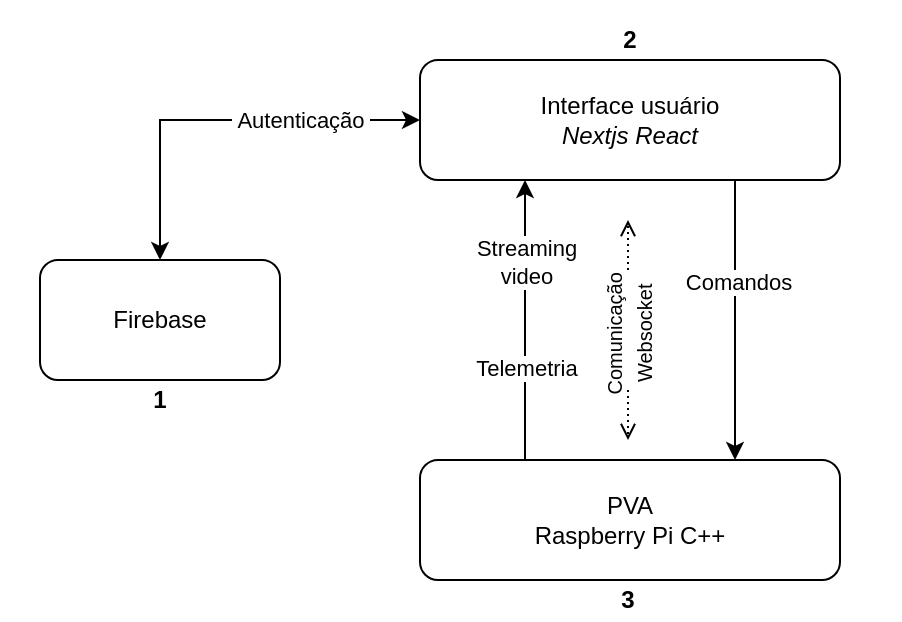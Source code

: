 <mxfile version="26.0.11" pages="3">
  <diagram id="1tgqX4hZ-PolpzfSaCF1" name="ComunicacaoPVA-InterfaceUusario">
    <mxGraphModel dx="928" dy="505" grid="1" gridSize="10" guides="1" tooltips="1" connect="1" arrows="1" fold="1" page="1" pageScale="1" pageWidth="827" pageHeight="1169" math="0" shadow="0">
      <root>
        <mxCell id="0" />
        <mxCell id="1" parent="0" />
        <mxCell id="Jp5DFwsuFn2re6XSNV30-1" value="" style="rounded=0;whiteSpace=wrap;html=1;movable=1;resizable=1;rotatable=1;deletable=1;editable=1;locked=0;connectable=1;strokeColor=none;" vertex="1" parent="1">
          <mxGeometry x="70" y="290" width="450" height="310" as="geometry" />
        </mxCell>
        <mxCell id="Jp5DFwsuFn2re6XSNV30-2" style="edgeStyle=orthogonalEdgeStyle;rounded=0;orthogonalLoop=1;jettySize=auto;html=1;entryX=0.25;entryY=1;entryDx=0;entryDy=0;exitX=0.25;exitY=0;exitDx=0;exitDy=0;" edge="1" parent="1" source="Jp5DFwsuFn2re6XSNV30-6" target="Jp5DFwsuFn2re6XSNV30-11">
          <mxGeometry relative="1" as="geometry">
            <mxPoint x="340" y="400" as="targetPoint" />
          </mxGeometry>
        </mxCell>
        <mxCell id="Jp5DFwsuFn2re6XSNV30-3" value="Telemetria" style="edgeLabel;html=1;align=center;verticalAlign=middle;resizable=0;points=[];" vertex="1" connectable="0" parent="Jp5DFwsuFn2re6XSNV30-2">
          <mxGeometry x="-0.07" y="1" relative="1" as="geometry">
            <mxPoint x="1" y="19" as="offset" />
          </mxGeometry>
        </mxCell>
        <mxCell id="Jp5DFwsuFn2re6XSNV30-21" value="Streaming&lt;div&gt;video&lt;/div&gt;" style="edgeLabel;html=1;align=center;verticalAlign=middle;resizable=0;points=[];" vertex="1" connectable="0" parent="Jp5DFwsuFn2re6XSNV30-2">
          <mxGeometry x="0.411" relative="1" as="geometry">
            <mxPoint as="offset" />
          </mxGeometry>
        </mxCell>
        <mxCell id="Jp5DFwsuFn2re6XSNV30-6" value="PVA&lt;div&gt;Raspberry Pi C++&lt;/div&gt;" style="rounded=1;whiteSpace=wrap;html=1;" vertex="1" parent="1">
          <mxGeometry x="280" y="520" width="210" height="60" as="geometry" />
        </mxCell>
        <mxCell id="Jp5DFwsuFn2re6XSNV30-7" style="edgeStyle=orthogonalEdgeStyle;rounded=0;orthogonalLoop=1;jettySize=auto;html=1;startArrow=classic;startFill=1;" edge="1" parent="1" source="Jp5DFwsuFn2re6XSNV30-11" target="Jp5DFwsuFn2re6XSNV30-12">
          <mxGeometry relative="1" as="geometry" />
        </mxCell>
        <mxCell id="Jp5DFwsuFn2re6XSNV30-8" value="&amp;nbsp;Autenticação&amp;nbsp;" style="edgeLabel;html=1;align=center;verticalAlign=middle;resizable=0;points=[];" vertex="1" connectable="0" parent="Jp5DFwsuFn2re6XSNV30-7">
          <mxGeometry x="-0.08" y="2" relative="1" as="geometry">
            <mxPoint x="32" y="-2" as="offset" />
          </mxGeometry>
        </mxCell>
        <mxCell id="Jp5DFwsuFn2re6XSNV30-11" value="Interface usuário&lt;div&gt;&lt;i&gt;Nextjs React&lt;/i&gt;&lt;/div&gt;" style="rounded=1;whiteSpace=wrap;html=1;" vertex="1" parent="1">
          <mxGeometry x="280" y="320" width="210" height="60" as="geometry" />
        </mxCell>
        <mxCell id="Jp5DFwsuFn2re6XSNV30-12" value="Firebase" style="rounded=1;whiteSpace=wrap;html=1;" vertex="1" parent="1">
          <mxGeometry x="90" y="420" width="120" height="60" as="geometry" />
        </mxCell>
        <mxCell id="Jp5DFwsuFn2re6XSNV30-15" style="edgeStyle=orthogonalEdgeStyle;rounded=0;orthogonalLoop=1;jettySize=auto;html=1;exitX=0.75;exitY=1;exitDx=0;exitDy=0;entryX=0.75;entryY=0;entryDx=0;entryDy=0;" edge="1" parent="1" source="Jp5DFwsuFn2re6XSNV30-11" target="Jp5DFwsuFn2re6XSNV30-6">
          <mxGeometry relative="1" as="geometry">
            <mxPoint x="400" y="400" as="sourcePoint" />
          </mxGeometry>
        </mxCell>
        <mxCell id="Jp5DFwsuFn2re6XSNV30-16" value="Comandos" style="edgeLabel;html=1;align=center;verticalAlign=middle;resizable=0;points=[];" vertex="1" connectable="0" parent="Jp5DFwsuFn2re6XSNV30-15">
          <mxGeometry x="-0.182" y="1" relative="1" as="geometry">
            <mxPoint y="-7" as="offset" />
          </mxGeometry>
        </mxCell>
        <mxCell id="Jp5DFwsuFn2re6XSNV30-26" style="edgeStyle=orthogonalEdgeStyle;rounded=0;orthogonalLoop=1;jettySize=auto;html=1;dashed=1;dashPattern=1 2;endArrow=open;endFill=0;" edge="1" parent="1" source="Jp5DFwsuFn2re6XSNV30-23">
          <mxGeometry relative="1" as="geometry">
            <mxPoint x="384" y="400" as="targetPoint" />
          </mxGeometry>
        </mxCell>
        <mxCell id="Jp5DFwsuFn2re6XSNV30-27" style="edgeStyle=orthogonalEdgeStyle;rounded=0;orthogonalLoop=1;jettySize=auto;html=1;dashed=1;dashPattern=1 2;endArrow=open;endFill=0;" edge="1" parent="1" source="Jp5DFwsuFn2re6XSNV30-23">
          <mxGeometry relative="1" as="geometry">
            <mxPoint x="384" y="510" as="targetPoint" />
          </mxGeometry>
        </mxCell>
        <mxCell id="Jp5DFwsuFn2re6XSNV30-23" value="&lt;font style=&quot;font-size: 10px;&quot;&gt;Comunicação&lt;/font&gt;&amp;nbsp;&lt;div&gt;&lt;font style=&quot;font-size: 10px;&quot;&gt;Websocket&amp;nbsp;&lt;/font&gt;&lt;/div&gt;" style="text;html=1;align=center;verticalAlign=middle;whiteSpace=wrap;rounded=0;rotation=-90;" vertex="1" parent="1">
          <mxGeometry x="354" y="440" width="60" height="30" as="geometry" />
        </mxCell>
        <mxCell id="Oz_--zToLza9zPDd5PEf-1" value="&lt;b&gt;1&lt;/b&gt;" style="text;html=1;align=center;verticalAlign=middle;whiteSpace=wrap;rounded=0;" vertex="1" parent="1">
          <mxGeometry x="120" y="480" width="60" height="20" as="geometry" />
        </mxCell>
        <mxCell id="Oz_--zToLza9zPDd5PEf-2" value="&lt;b&gt;2&lt;/b&gt;" style="text;html=1;align=center;verticalAlign=middle;whiteSpace=wrap;rounded=0;" vertex="1" parent="1">
          <mxGeometry x="355" y="300" width="60" height="20" as="geometry" />
        </mxCell>
        <mxCell id="Oz_--zToLza9zPDd5PEf-3" value="&lt;b&gt;3&lt;/b&gt;" style="text;html=1;align=center;verticalAlign=middle;whiteSpace=wrap;rounded=0;" vertex="1" parent="1">
          <mxGeometry x="354" y="580" width="60" height="20" as="geometry" />
        </mxCell>
      </root>
    </mxGraphModel>
  </diagram>
  <diagram name="Página-1" id="Jg6G9am9Oah_aFUclaVX">
    <mxGraphModel dx="819" dy="429" grid="1" gridSize="10" guides="1" tooltips="1" connect="1" arrows="1" fold="1" page="1" pageScale="1" pageWidth="827" pageHeight="1169" math="0" shadow="0">
      <root>
        <mxCell id="0" />
        <mxCell id="1" parent="0" />
        <mxCell id="ouleEc-4slRpzxf-Wm3e-22" value="" style="rounded=0;whiteSpace=wrap;html=1;" vertex="1" parent="1">
          <mxGeometry x="270" y="40" width="380" height="520" as="geometry" />
        </mxCell>
        <mxCell id="ouleEc-4slRpzxf-Wm3e-5" style="edgeStyle=orthogonalEdgeStyle;rounded=0;orthogonalLoop=1;jettySize=auto;html=1;entryX=0.25;entryY=1;entryDx=0;entryDy=0;exitX=0.25;exitY=0;exitDx=0;exitDy=0;" edge="1" parent="1" source="ouleEc-4slRpzxf-Wm3e-1" target="ouleEc-4slRpzxf-Wm3e-4">
          <mxGeometry relative="1" as="geometry" />
        </mxCell>
        <mxCell id="ouleEc-4slRpzxf-Wm3e-6" value="Telemetria" style="edgeLabel;html=1;align=center;verticalAlign=middle;resizable=0;points=[];" vertex="1" connectable="0" parent="ouleEc-4slRpzxf-Wm3e-5">
          <mxGeometry x="-0.07" y="1" relative="1" as="geometry">
            <mxPoint x="1" y="12" as="offset" />
          </mxGeometry>
        </mxCell>
        <mxCell id="ouleEc-4slRpzxf-Wm3e-17" style="edgeStyle=orthogonalEdgeStyle;rounded=0;orthogonalLoop=1;jettySize=auto;html=1;" edge="1" parent="1" source="ouleEc-4slRpzxf-Wm3e-1" target="ouleEc-4slRpzxf-Wm3e-16">
          <mxGeometry relative="1" as="geometry" />
        </mxCell>
        <mxCell id="ouleEc-4slRpzxf-Wm3e-19" value="Streaming&lt;div&gt;video&lt;/div&gt;" style="edgeLabel;html=1;align=center;verticalAlign=middle;resizable=0;points=[];" vertex="1" connectable="0" parent="ouleEc-4slRpzxf-Wm3e-17">
          <mxGeometry x="-0.199" relative="1" as="geometry">
            <mxPoint x="-38" as="offset" />
          </mxGeometry>
        </mxCell>
        <mxCell id="ouleEc-4slRpzxf-Wm3e-1" value="Carro" style="rounded=1;whiteSpace=wrap;html=1;" vertex="1" parent="1">
          <mxGeometry x="310" y="490" width="120" height="60" as="geometry" />
        </mxCell>
        <mxCell id="ouleEc-4slRpzxf-Wm3e-9" style="edgeStyle=orthogonalEdgeStyle;rounded=0;orthogonalLoop=1;jettySize=auto;html=1;startArrow=classic;startFill=1;" edge="1" parent="1" source="ouleEc-4slRpzxf-Wm3e-2" target="ouleEc-4slRpzxf-Wm3e-3">
          <mxGeometry relative="1" as="geometry" />
        </mxCell>
        <mxCell id="ouleEc-4slRpzxf-Wm3e-15" value="Auth&lt;div&gt;Dados&lt;/div&gt;" style="edgeLabel;html=1;align=center;verticalAlign=middle;resizable=0;points=[];" vertex="1" connectable="0" parent="ouleEc-4slRpzxf-Wm3e-9">
          <mxGeometry x="-0.08" y="2" relative="1" as="geometry">
            <mxPoint as="offset" />
          </mxGeometry>
        </mxCell>
        <mxCell id="ouleEc-4slRpzxf-Wm3e-10" style="edgeStyle=orthogonalEdgeStyle;rounded=0;orthogonalLoop=1;jettySize=auto;html=1;exitX=0.75;exitY=1;exitDx=0;exitDy=0;entryX=0.75;entryY=0;entryDx=0;entryDy=0;" edge="1" parent="1" source="ouleEc-4slRpzxf-Wm3e-2" target="ouleEc-4slRpzxf-Wm3e-4">
          <mxGeometry relative="1" as="geometry" />
        </mxCell>
        <mxCell id="ouleEc-4slRpzxf-Wm3e-11" value="Comandos" style="edgeLabel;html=1;align=center;verticalAlign=middle;resizable=0;points=[];" vertex="1" connectable="0" parent="ouleEc-4slRpzxf-Wm3e-10">
          <mxGeometry x="-0.266" y="1" relative="1" as="geometry">
            <mxPoint y="-3" as="offset" />
          </mxGeometry>
        </mxCell>
        <mxCell id="ouleEc-4slRpzxf-Wm3e-2" value="Interface usuário&lt;div&gt;&lt;i&gt;Nextjs React&lt;/i&gt;&lt;/div&gt;" style="rounded=1;whiteSpace=wrap;html=1;" vertex="1" parent="1">
          <mxGeometry x="310" y="190" width="120" height="60" as="geometry" />
        </mxCell>
        <mxCell id="ouleEc-4slRpzxf-Wm3e-3" value="Firebase" style="rounded=1;whiteSpace=wrap;html=1;" vertex="1" parent="1">
          <mxGeometry x="310" y="50" width="120" height="60" as="geometry" />
        </mxCell>
        <mxCell id="ouleEc-4slRpzxf-Wm3e-7" style="edgeStyle=orthogonalEdgeStyle;rounded=0;orthogonalLoop=1;jettySize=auto;html=1;entryX=0.25;entryY=1;entryDx=0;entryDy=0;exitX=0.25;exitY=0;exitDx=0;exitDy=0;" edge="1" parent="1" source="ouleEc-4slRpzxf-Wm3e-4" target="ouleEc-4slRpzxf-Wm3e-2">
          <mxGeometry relative="1" as="geometry">
            <Array as="points" />
          </mxGeometry>
        </mxCell>
        <mxCell id="ouleEc-4slRpzxf-Wm3e-8" value="Telemetria" style="edgeLabel;html=1;align=center;verticalAlign=middle;resizable=0;points=[];" vertex="1" connectable="0" parent="ouleEc-4slRpzxf-Wm3e-7">
          <mxGeometry x="0.056" y="-3" relative="1" as="geometry">
            <mxPoint y="18" as="offset" />
          </mxGeometry>
        </mxCell>
        <mxCell id="ouleEc-4slRpzxf-Wm3e-12" style="edgeStyle=orthogonalEdgeStyle;rounded=0;orthogonalLoop=1;jettySize=auto;html=1;exitX=0.75;exitY=1;exitDx=0;exitDy=0;entryX=0.75;entryY=0;entryDx=0;entryDy=0;" edge="1" parent="1" source="ouleEc-4slRpzxf-Wm3e-4" target="ouleEc-4slRpzxf-Wm3e-1">
          <mxGeometry relative="1" as="geometry" />
        </mxCell>
        <mxCell id="ouleEc-4slRpzxf-Wm3e-14" value="Comandos" style="edgeLabel;html=1;align=center;verticalAlign=middle;resizable=0;points=[];" vertex="1" connectable="0" parent="ouleEc-4slRpzxf-Wm3e-12">
          <mxGeometry x="-0.182" y="1" relative="1" as="geometry">
            <mxPoint y="-7" as="offset" />
          </mxGeometry>
        </mxCell>
        <mxCell id="ouleEc-4slRpzxf-Wm3e-4" value="Broker - MQTT" style="rounded=1;whiteSpace=wrap;html=1;" vertex="1" parent="1">
          <mxGeometry x="310" y="340" width="120" height="60" as="geometry" />
        </mxCell>
        <mxCell id="ouleEc-4slRpzxf-Wm3e-18" style="edgeStyle=orthogonalEdgeStyle;rounded=0;orthogonalLoop=1;jettySize=auto;html=1;entryX=1;entryY=0.5;entryDx=0;entryDy=0;" edge="1" parent="1" source="ouleEc-4slRpzxf-Wm3e-16" target="ouleEc-4slRpzxf-Wm3e-2">
          <mxGeometry relative="1" as="geometry">
            <Array as="points">
              <mxPoint x="570" y="220" />
            </Array>
          </mxGeometry>
        </mxCell>
        <mxCell id="ouleEc-4slRpzxf-Wm3e-20" value="Streaming&lt;div&gt;video&lt;/div&gt;" style="edgeLabel;html=1;align=center;verticalAlign=middle;resizable=0;points=[];" vertex="1" connectable="0" parent="ouleEc-4slRpzxf-Wm3e-18">
          <mxGeometry x="0.319" y="1" relative="1" as="geometry">
            <mxPoint x="-19" y="-1" as="offset" />
          </mxGeometry>
        </mxCell>
        <mxCell id="ouleEc-4slRpzxf-Wm3e-16" value="Servidor&amp;nbsp;WebRTC&lt;div&gt;&lt;span style=&quot;background-color: initial;&quot;&gt;&lt;i&gt;openVidu&lt;/i&gt;&lt;/span&gt;&lt;/div&gt;" style="rounded=1;whiteSpace=wrap;html=1;" vertex="1" parent="1">
          <mxGeometry x="520" y="340" width="120" height="60" as="geometry" />
        </mxCell>
      </root>
    </mxGraphModel>
  </diagram>
  <diagram id="f44mofIahSHFfrR-P584" name="navegacaoPVA">
    <mxGraphModel dx="1591" dy="866" grid="1" gridSize="10" guides="1" tooltips="1" connect="1" arrows="1" fold="1" page="1" pageScale="1" pageWidth="827" pageHeight="1169" math="0" shadow="0">
      <root>
        <mxCell id="0" />
        <mxCell id="1" parent="0" />
        <mxCell id="0y-mqmhjA7MGmj3pvRFm-1" value="" style="group" vertex="1" connectable="0" parent="1">
          <mxGeometry x="140" y="410" width="450" height="160" as="geometry" />
        </mxCell>
        <mxCell id="0y-mqmhjA7MGmj3pvRFm-2" value="" style="rounded=0;whiteSpace=wrap;html=1;movable=1;resizable=1;rotatable=1;deletable=1;editable=1;locked=0;connectable=1;strokeColor=none;" vertex="1" parent="0y-mqmhjA7MGmj3pvRFm-1">
          <mxGeometry width="450" height="160" as="geometry" />
        </mxCell>
        <mxCell id="0y-mqmhjA7MGmj3pvRFm-3" style="edgeStyle=orthogonalEdgeStyle;rounded=0;orthogonalLoop=1;jettySize=auto;html=1;dashed=1;" edge="1" parent="0y-mqmhjA7MGmj3pvRFm-1" source="0y-mqmhjA7MGmj3pvRFm-4" target="0y-mqmhjA7MGmj3pvRFm-7">
          <mxGeometry relative="1" as="geometry" />
        </mxCell>
        <mxCell id="0y-mqmhjA7MGmj3pvRFm-4" value="PVA" style="rounded=1;whiteSpace=wrap;html=1;" vertex="1" parent="0y-mqmhjA7MGmj3pvRFm-1">
          <mxGeometry x="154" y="50" width="130" height="60" as="geometry" />
        </mxCell>
        <mxCell id="0y-mqmhjA7MGmj3pvRFm-5" style="edgeStyle=orthogonalEdgeStyle;rounded=0;orthogonalLoop=1;jettySize=auto;html=1;endArrow=none;startFill=0;dashed=1;" edge="1" parent="0y-mqmhjA7MGmj3pvRFm-1" source="0y-mqmhjA7MGmj3pvRFm-6" target="0y-mqmhjA7MGmj3pvRFm-4">
          <mxGeometry relative="1" as="geometry" />
        </mxCell>
        <mxCell id="0y-mqmhjA7MGmj3pvRFm-6" value="Ponto&lt;div&gt;A&lt;/div&gt;" style="ellipse;whiteSpace=wrap;html=1;aspect=fixed;" vertex="1" parent="0y-mqmhjA7MGmj3pvRFm-1">
          <mxGeometry x="20" y="40" width="80" height="80" as="geometry" />
        </mxCell>
        <mxCell id="0y-mqmhjA7MGmj3pvRFm-7" value="Ponto&lt;div&gt;B&lt;/div&gt;" style="ellipse;whiteSpace=wrap;html=1;aspect=fixed;" vertex="1" parent="0y-mqmhjA7MGmj3pvRFm-1">
          <mxGeometry x="340" y="40" width="80" height="80" as="geometry" />
        </mxCell>
      </root>
    </mxGraphModel>
  </diagram>
</mxfile>
